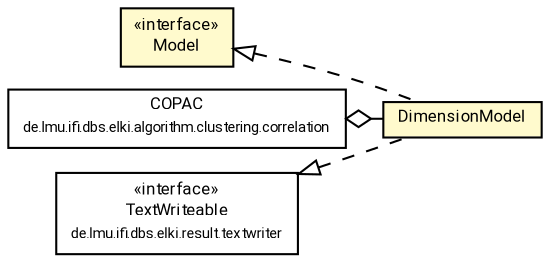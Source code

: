 #!/usr/local/bin/dot
#
# Class diagram 
# Generated by UMLGraph version R5_7_2-60-g0e99a6 (http://www.spinellis.gr/umlgraph/)
#

digraph G {
	graph [fontnames="svg"]
	edge [fontname="Roboto",fontsize=7,labelfontname="Roboto",labelfontsize=7,color="black"];
	node [fontname="Roboto",fontcolor="black",fontsize=8,shape=plaintext,margin=0,width=0,height=0];
	nodesep=0.15;
	ranksep=0.25;
	rankdir=LR;
	// de.lmu.ifi.dbs.elki.data.model.DimensionModel
	c3328270 [label=<<table title="de.lmu.ifi.dbs.elki.data.model.DimensionModel" border="0" cellborder="1" cellspacing="0" cellpadding="2" bgcolor="lemonChiffon" href="DimensionModel.html" target="_parent">
		<tr><td><table border="0" cellspacing="0" cellpadding="1">
		<tr><td align="center" balign="center"> <font face="Roboto">DimensionModel</font> </td></tr>
		</table></td></tr>
		</table>>, URL="DimensionModel.html"];
	// de.lmu.ifi.dbs.elki.data.model.Model
	c3328283 [label=<<table title="de.lmu.ifi.dbs.elki.data.model.Model" border="0" cellborder="1" cellspacing="0" cellpadding="2" bgcolor="LemonChiffon" href="Model.html" target="_parent">
		<tr><td><table border="0" cellspacing="0" cellpadding="1">
		<tr><td align="center" balign="center"> &#171;interface&#187; </td></tr>
		<tr><td align="center" balign="center"> <font face="Roboto">Model</font> </td></tr>
		</table></td></tr>
		</table>>, URL="Model.html"];
	// de.lmu.ifi.dbs.elki.algorithm.clustering.correlation.COPAC<V extends de.lmu.ifi.dbs.elki.data.NumberVector>
	c3328424 [label=<<table title="de.lmu.ifi.dbs.elki.algorithm.clustering.correlation.COPAC" border="0" cellborder="1" cellspacing="0" cellpadding="2" href="../../algorithm/clustering/correlation/COPAC.html" target="_parent">
		<tr><td><table border="0" cellspacing="0" cellpadding="1">
		<tr><td align="center" balign="center"> <font face="Roboto">COPAC</font> </td></tr>
		<tr><td align="center" balign="center"> <font face="Roboto" point-size="7.0">de.lmu.ifi.dbs.elki.algorithm.clustering.correlation</font> </td></tr>
		</table></td></tr>
		</table>>, URL="../../algorithm/clustering/correlation/COPAC.html"];
	// de.lmu.ifi.dbs.elki.result.textwriter.TextWriteable
	c3328736 [label=<<table title="de.lmu.ifi.dbs.elki.result.textwriter.TextWriteable" border="0" cellborder="1" cellspacing="0" cellpadding="2" href="../../result/textwriter/TextWriteable.html" target="_parent">
		<tr><td><table border="0" cellspacing="0" cellpadding="1">
		<tr><td align="center" balign="center"> &#171;interface&#187; </td></tr>
		<tr><td align="center" balign="center"> <font face="Roboto">TextWriteable</font> </td></tr>
		<tr><td align="center" balign="center"> <font face="Roboto" point-size="7.0">de.lmu.ifi.dbs.elki.result.textwriter</font> </td></tr>
		</table></td></tr>
		</table>>, URL="../../result/textwriter/TextWriteable.html"];
	// de.lmu.ifi.dbs.elki.data.model.DimensionModel implements de.lmu.ifi.dbs.elki.data.model.Model
	c3328283 -> c3328270 [arrowtail=empty,style=dashed,dir=back,weight=9];
	// de.lmu.ifi.dbs.elki.data.model.DimensionModel implements de.lmu.ifi.dbs.elki.result.textwriter.TextWriteable
	c3328736 -> c3328270 [arrowtail=empty,style=dashed,dir=back,weight=9];
	// de.lmu.ifi.dbs.elki.algorithm.clustering.correlation.COPAC<V extends de.lmu.ifi.dbs.elki.data.NumberVector> has de.lmu.ifi.dbs.elki.data.model.DimensionModel
	c3328424 -> c3328270 [arrowhead=none,arrowtail=ediamond,dir=back,weight=4];
}

